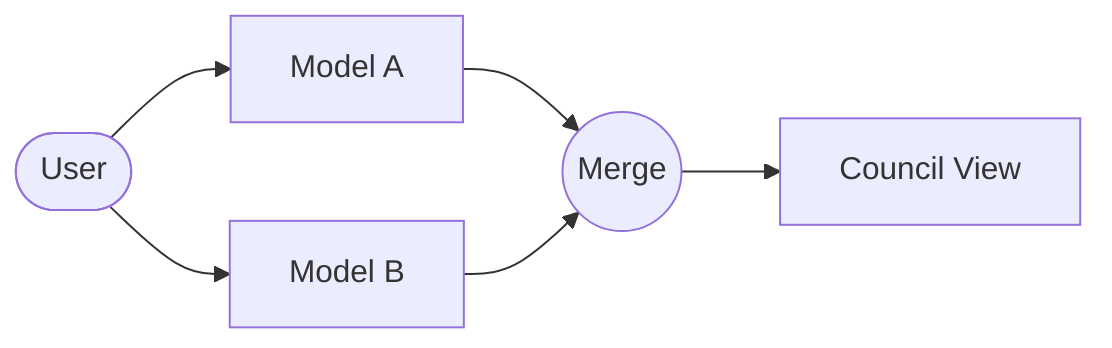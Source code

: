 flowchart LR
    user([User]) --> A[Model A]
    user --> B[Model B]
    A --> merge((Merge))
    B --> merge
    merge --> view[Council View]